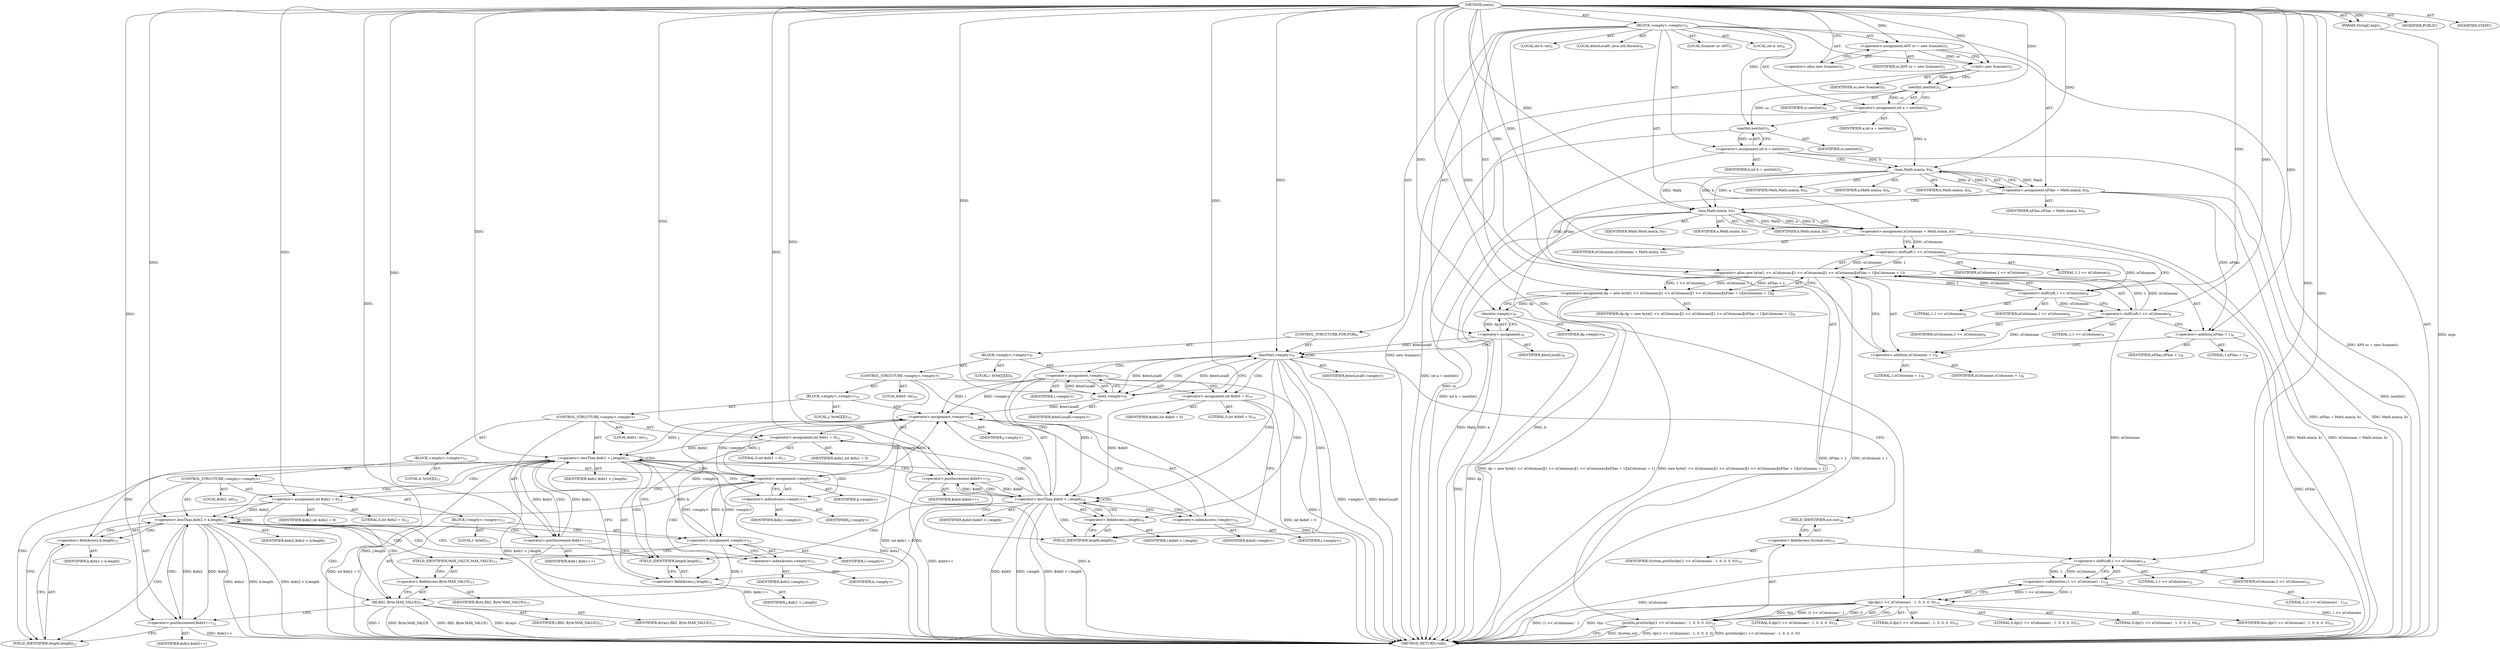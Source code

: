 digraph "main" {  
"19" [label = <(METHOD,main)<SUB>1</SUB>> ]
"20" [label = <(PARAM,String[] args)<SUB>1</SUB>> ]
"21" [label = <(BLOCK,&lt;empty&gt;,&lt;empty&gt;)<SUB>2</SUB>> ]
"4" [label = <(LOCAL,Scanner sc: ANY)<SUB>3</SUB>> ]
"22" [label = <(&lt;operator&gt;.assignment,ANY sc = new Scanner())<SUB>3</SUB>> ]
"23" [label = <(IDENTIFIER,sc,ANY sc = new Scanner())<SUB>3</SUB>> ]
"24" [label = <(&lt;operator&gt;.alloc,new Scanner())<SUB>3</SUB>> ]
"25" [label = <(&lt;init&gt;,new Scanner())<SUB>3</SUB>> ]
"3" [label = <(IDENTIFIER,sc,new Scanner())<SUB>3</SUB>> ]
"26" [label = <(LOCAL,int a: int)<SUB>4</SUB>> ]
"27" [label = <(&lt;operator&gt;.assignment,int a = nextInt())<SUB>4</SUB>> ]
"28" [label = <(IDENTIFIER,a,int a = nextInt())<SUB>4</SUB>> ]
"29" [label = <(nextInt,nextInt())<SUB>4</SUB>> ]
"30" [label = <(IDENTIFIER,sc,nextInt())<SUB>4</SUB>> ]
"31" [label = <(LOCAL,int b: int)<SUB>5</SUB>> ]
"32" [label = <(&lt;operator&gt;.assignment,int b = nextInt())<SUB>5</SUB>> ]
"33" [label = <(IDENTIFIER,b,int b = nextInt())<SUB>5</SUB>> ]
"34" [label = <(nextInt,nextInt())<SUB>5</SUB>> ]
"35" [label = <(IDENTIFIER,sc,nextInt())<SUB>5</SUB>> ]
"36" [label = <(&lt;operator&gt;.assignment,nFilas = Math.max(a, b))<SUB>6</SUB>> ]
"37" [label = <(IDENTIFIER,nFilas,nFilas = Math.max(a, b))<SUB>6</SUB>> ]
"38" [label = <(max,Math.max(a, b))<SUB>6</SUB>> ]
"39" [label = <(IDENTIFIER,Math,Math.max(a, b))<SUB>6</SUB>> ]
"40" [label = <(IDENTIFIER,a,Math.max(a, b))<SUB>6</SUB>> ]
"41" [label = <(IDENTIFIER,b,Math.max(a, b))<SUB>6</SUB>> ]
"42" [label = <(&lt;operator&gt;.assignment,nColumnas = Math.min(a, b))<SUB>7</SUB>> ]
"43" [label = <(IDENTIFIER,nColumnas,nColumnas = Math.min(a, b))<SUB>7</SUB>> ]
"44" [label = <(min,Math.min(a, b))<SUB>7</SUB>> ]
"45" [label = <(IDENTIFIER,Math,Math.min(a, b))<SUB>7</SUB>> ]
"46" [label = <(IDENTIFIER,a,Math.min(a, b))<SUB>7</SUB>> ]
"47" [label = <(IDENTIFIER,b,Math.min(a, b))<SUB>7</SUB>> ]
"48" [label = <(&lt;operator&gt;.assignment,dp = new byte[1 &lt;&lt; nColumnas][1 &lt;&lt; nColumnas][1 &lt;&lt; nColumnas][nFilas + 1][nColumnas + 1])<SUB>8</SUB>> ]
"49" [label = <(IDENTIFIER,dp,dp = new byte[1 &lt;&lt; nColumnas][1 &lt;&lt; nColumnas][1 &lt;&lt; nColumnas][nFilas + 1][nColumnas + 1])<SUB>8</SUB>> ]
"50" [label = <(&lt;operator&gt;.alloc,new byte[1 &lt;&lt; nColumnas][1 &lt;&lt; nColumnas][1 &lt;&lt; nColumnas][nFilas + 1][nColumnas + 1])> ]
"51" [label = <(&lt;operator&gt;.shiftLeft,1 &lt;&lt; nColumnas)<SUB>8</SUB>> ]
"52" [label = <(LITERAL,1,1 &lt;&lt; nColumnas)<SUB>8</SUB>> ]
"53" [label = <(IDENTIFIER,nColumnas,1 &lt;&lt; nColumnas)<SUB>8</SUB>> ]
"54" [label = <(&lt;operator&gt;.shiftLeft,1 &lt;&lt; nColumnas)<SUB>8</SUB>> ]
"55" [label = <(LITERAL,1,1 &lt;&lt; nColumnas)<SUB>8</SUB>> ]
"56" [label = <(IDENTIFIER,nColumnas,1 &lt;&lt; nColumnas)<SUB>8</SUB>> ]
"57" [label = <(&lt;operator&gt;.shiftLeft,1 &lt;&lt; nColumnas)<SUB>8</SUB>> ]
"58" [label = <(LITERAL,1,1 &lt;&lt; nColumnas)<SUB>8</SUB>> ]
"59" [label = <(IDENTIFIER,nColumnas,1 &lt;&lt; nColumnas)<SUB>8</SUB>> ]
"60" [label = <(&lt;operator&gt;.addition,nFilas + 1)<SUB>8</SUB>> ]
"61" [label = <(IDENTIFIER,nFilas,nFilas + 1)<SUB>8</SUB>> ]
"62" [label = <(LITERAL,1,nFilas + 1)<SUB>8</SUB>> ]
"63" [label = <(&lt;operator&gt;.addition,nColumnas + 1)<SUB>8</SUB>> ]
"64" [label = <(IDENTIFIER,nColumnas,nColumnas + 1)<SUB>8</SUB>> ]
"65" [label = <(LITERAL,1,nColumnas + 1)<SUB>8</SUB>> ]
"66" [label = <(LOCAL,$iterLocal0: java.util.Iterator)<SUB>9</SUB>> ]
"67" [label = <(&lt;operator&gt;.assignment,)<SUB>9</SUB>> ]
"68" [label = <(IDENTIFIER,$iterLocal0,)<SUB>9</SUB>> ]
"69" [label = <(iterator,&lt;empty&gt;)<SUB>9</SUB>> ]
"70" [label = <(IDENTIFIER,dp,&lt;empty&gt;)<SUB>9</SUB>> ]
"71" [label = <(CONTROL_STRUCTURE,FOR,FOR)<SUB>9</SUB>> ]
"72" [label = <(hasNext,&lt;empty&gt;)<SUB>9</SUB>> ]
"73" [label = <(IDENTIFIER,$iterLocal0,&lt;empty&gt;)> ]
"74" [label = <(BLOCK,&lt;empty&gt;,&lt;empty&gt;)<SUB>9</SUB>> ]
"75" [label = <(LOCAL,i: byte[][][][])<SUB>9</SUB>> ]
"76" [label = <(&lt;operator&gt;.assignment,&lt;empty&gt;)<SUB>9</SUB>> ]
"77" [label = <(IDENTIFIER,i,&lt;empty&gt;)> ]
"78" [label = <(next,&lt;empty&gt;)<SUB>9</SUB>> ]
"79" [label = <(IDENTIFIER,$iterLocal0,&lt;empty&gt;)> ]
"80" [label = <(CONTROL_STRUCTURE,&lt;empty&gt;,&lt;empty&gt;)> ]
"81" [label = <(LOCAL,$idx0: int)<SUB>10</SUB>> ]
"82" [label = <(&lt;operator&gt;.assignment,int $idx0 = 0)<SUB>10</SUB>> ]
"83" [label = <(IDENTIFIER,$idx0,int $idx0 = 0)> ]
"84" [label = <(LITERAL,0,int $idx0 = 0)<SUB>10</SUB>> ]
"85" [label = <(&lt;operator&gt;.lessThan,$idx0 &lt; i.length)<SUB>10</SUB>> ]
"86" [label = <(IDENTIFIER,$idx0,$idx0 &lt; i.length)> ]
"87" [label = <(&lt;operator&gt;.fieldAccess,i.length)<SUB>10</SUB>> ]
"88" [label = <(IDENTIFIER,i,$idx0 &lt; i.length)> ]
"89" [label = <(FIELD_IDENTIFIER,length,length)<SUB>10</SUB>> ]
"90" [label = <(&lt;operator&gt;.postIncrement,$idx0++)<SUB>10</SUB>> ]
"91" [label = <(IDENTIFIER,$idx0,$idx0++)> ]
"92" [label = <(BLOCK,&lt;empty&gt;,&lt;empty&gt;)<SUB>10</SUB>> ]
"93" [label = <(LOCAL,j: byte[][][])<SUB>10</SUB>> ]
"94" [label = <(&lt;operator&gt;.assignment,&lt;empty&gt;)<SUB>10</SUB>> ]
"95" [label = <(IDENTIFIER,j,&lt;empty&gt;)> ]
"96" [label = <(&lt;operator&gt;.indexAccess,&lt;empty&gt;)<SUB>10</SUB>> ]
"97" [label = <(IDENTIFIER,i,&lt;empty&gt;)> ]
"98" [label = <(IDENTIFIER,$idx0,&lt;empty&gt;)> ]
"99" [label = <(CONTROL_STRUCTURE,&lt;empty&gt;,&lt;empty&gt;)> ]
"100" [label = <(LOCAL,$idx1: int)<SUB>11</SUB>> ]
"101" [label = <(&lt;operator&gt;.assignment,int $idx1 = 0)<SUB>11</SUB>> ]
"102" [label = <(IDENTIFIER,$idx1,int $idx1 = 0)> ]
"103" [label = <(LITERAL,0,int $idx1 = 0)<SUB>11</SUB>> ]
"104" [label = <(&lt;operator&gt;.lessThan,$idx1 &lt; j.length)<SUB>11</SUB>> ]
"105" [label = <(IDENTIFIER,$idx1,$idx1 &lt; j.length)> ]
"106" [label = <(&lt;operator&gt;.fieldAccess,j.length)<SUB>11</SUB>> ]
"107" [label = <(IDENTIFIER,j,$idx1 &lt; j.length)> ]
"108" [label = <(FIELD_IDENTIFIER,length,length)<SUB>11</SUB>> ]
"109" [label = <(&lt;operator&gt;.postIncrement,$idx1++)<SUB>11</SUB>> ]
"110" [label = <(IDENTIFIER,$idx1,$idx1++)> ]
"111" [label = <(BLOCK,&lt;empty&gt;,&lt;empty&gt;)<SUB>11</SUB>> ]
"112" [label = <(LOCAL,k: byte[][])<SUB>11</SUB>> ]
"113" [label = <(&lt;operator&gt;.assignment,&lt;empty&gt;)<SUB>11</SUB>> ]
"114" [label = <(IDENTIFIER,k,&lt;empty&gt;)> ]
"115" [label = <(&lt;operator&gt;.indexAccess,&lt;empty&gt;)<SUB>11</SUB>> ]
"116" [label = <(IDENTIFIER,j,&lt;empty&gt;)> ]
"117" [label = <(IDENTIFIER,$idx1,&lt;empty&gt;)> ]
"118" [label = <(CONTROL_STRUCTURE,&lt;empty&gt;,&lt;empty&gt;)> ]
"119" [label = <(LOCAL,$idx2: int)<SUB>12</SUB>> ]
"120" [label = <(&lt;operator&gt;.assignment,int $idx2 = 0)<SUB>12</SUB>> ]
"121" [label = <(IDENTIFIER,$idx2,int $idx2 = 0)> ]
"122" [label = <(LITERAL,0,int $idx2 = 0)<SUB>12</SUB>> ]
"123" [label = <(&lt;operator&gt;.lessThan,$idx2 &lt; k.length)<SUB>12</SUB>> ]
"124" [label = <(IDENTIFIER,$idx2,$idx2 &lt; k.length)> ]
"125" [label = <(&lt;operator&gt;.fieldAccess,k.length)<SUB>12</SUB>> ]
"126" [label = <(IDENTIFIER,k,$idx2 &lt; k.length)> ]
"127" [label = <(FIELD_IDENTIFIER,length,length)<SUB>12</SUB>> ]
"128" [label = <(&lt;operator&gt;.postIncrement,$idx2++)<SUB>12</SUB>> ]
"129" [label = <(IDENTIFIER,$idx2,$idx2++)> ]
"130" [label = <(BLOCK,&lt;empty&gt;,&lt;empty&gt;)<SUB>12</SUB>> ]
"131" [label = <(LOCAL,l: byte[])<SUB>12</SUB>> ]
"132" [label = <(&lt;operator&gt;.assignment,&lt;empty&gt;)<SUB>12</SUB>> ]
"133" [label = <(IDENTIFIER,l,&lt;empty&gt;)> ]
"134" [label = <(&lt;operator&gt;.indexAccess,&lt;empty&gt;)<SUB>12</SUB>> ]
"135" [label = <(IDENTIFIER,k,&lt;empty&gt;)> ]
"136" [label = <(IDENTIFIER,$idx2,&lt;empty&gt;)> ]
"137" [label = <(fill,fill(l, Byte.MAX_VALUE))<SUB>13</SUB>> ]
"138" [label = <(IDENTIFIER,Arrays,fill(l, Byte.MAX_VALUE))<SUB>13</SUB>> ]
"139" [label = <(IDENTIFIER,l,fill(l, Byte.MAX_VALUE))<SUB>13</SUB>> ]
"140" [label = <(&lt;operator&gt;.fieldAccess,Byte.MAX_VALUE)<SUB>13</SUB>> ]
"141" [label = <(IDENTIFIER,Byte,fill(l, Byte.MAX_VALUE))<SUB>13</SUB>> ]
"142" [label = <(FIELD_IDENTIFIER,MAX_VALUE,MAX_VALUE)<SUB>13</SUB>> ]
"143" [label = <(println,println(dp((1 &lt;&lt; nColumnas) - 1, 0, 0, 0, 0)))<SUB>14</SUB>> ]
"144" [label = <(&lt;operator&gt;.fieldAccess,System.out)<SUB>14</SUB>> ]
"145" [label = <(IDENTIFIER,System,println(dp((1 &lt;&lt; nColumnas) - 1, 0, 0, 0, 0)))<SUB>14</SUB>> ]
"146" [label = <(FIELD_IDENTIFIER,out,out)<SUB>14</SUB>> ]
"147" [label = <(dp,dp((1 &lt;&lt; nColumnas) - 1, 0, 0, 0, 0))<SUB>14</SUB>> ]
"148" [label = <(IDENTIFIER,this,dp((1 &lt;&lt; nColumnas) - 1, 0, 0, 0, 0))<SUB>14</SUB>> ]
"149" [label = <(&lt;operator&gt;.subtraction,(1 &lt;&lt; nColumnas) - 1)<SUB>14</SUB>> ]
"150" [label = <(&lt;operator&gt;.shiftLeft,1 &lt;&lt; nColumnas)<SUB>14</SUB>> ]
"151" [label = <(LITERAL,1,1 &lt;&lt; nColumnas)<SUB>14</SUB>> ]
"152" [label = <(IDENTIFIER,nColumnas,1 &lt;&lt; nColumnas)<SUB>14</SUB>> ]
"153" [label = <(LITERAL,1,(1 &lt;&lt; nColumnas) - 1)<SUB>14</SUB>> ]
"154" [label = <(LITERAL,0,dp((1 &lt;&lt; nColumnas) - 1, 0, 0, 0, 0))<SUB>14</SUB>> ]
"155" [label = <(LITERAL,0,dp((1 &lt;&lt; nColumnas) - 1, 0, 0, 0, 0))<SUB>14</SUB>> ]
"156" [label = <(LITERAL,0,dp((1 &lt;&lt; nColumnas) - 1, 0, 0, 0, 0))<SUB>14</SUB>> ]
"157" [label = <(LITERAL,0,dp((1 &lt;&lt; nColumnas) - 1, 0, 0, 0, 0))<SUB>14</SUB>> ]
"158" [label = <(MODIFIER,PUBLIC)> ]
"159" [label = <(MODIFIER,STATIC)> ]
"160" [label = <(METHOD_RETURN,void)<SUB>1</SUB>> ]
  "19" -> "20"  [ label = "AST: "] 
  "19" -> "21"  [ label = "AST: "] 
  "19" -> "158"  [ label = "AST: "] 
  "19" -> "159"  [ label = "AST: "] 
  "19" -> "160"  [ label = "AST: "] 
  "21" -> "4"  [ label = "AST: "] 
  "21" -> "22"  [ label = "AST: "] 
  "21" -> "25"  [ label = "AST: "] 
  "21" -> "26"  [ label = "AST: "] 
  "21" -> "27"  [ label = "AST: "] 
  "21" -> "31"  [ label = "AST: "] 
  "21" -> "32"  [ label = "AST: "] 
  "21" -> "36"  [ label = "AST: "] 
  "21" -> "42"  [ label = "AST: "] 
  "21" -> "48"  [ label = "AST: "] 
  "21" -> "66"  [ label = "AST: "] 
  "21" -> "67"  [ label = "AST: "] 
  "21" -> "71"  [ label = "AST: "] 
  "21" -> "143"  [ label = "AST: "] 
  "22" -> "23"  [ label = "AST: "] 
  "22" -> "24"  [ label = "AST: "] 
  "25" -> "3"  [ label = "AST: "] 
  "27" -> "28"  [ label = "AST: "] 
  "27" -> "29"  [ label = "AST: "] 
  "29" -> "30"  [ label = "AST: "] 
  "32" -> "33"  [ label = "AST: "] 
  "32" -> "34"  [ label = "AST: "] 
  "34" -> "35"  [ label = "AST: "] 
  "36" -> "37"  [ label = "AST: "] 
  "36" -> "38"  [ label = "AST: "] 
  "38" -> "39"  [ label = "AST: "] 
  "38" -> "40"  [ label = "AST: "] 
  "38" -> "41"  [ label = "AST: "] 
  "42" -> "43"  [ label = "AST: "] 
  "42" -> "44"  [ label = "AST: "] 
  "44" -> "45"  [ label = "AST: "] 
  "44" -> "46"  [ label = "AST: "] 
  "44" -> "47"  [ label = "AST: "] 
  "48" -> "49"  [ label = "AST: "] 
  "48" -> "50"  [ label = "AST: "] 
  "50" -> "51"  [ label = "AST: "] 
  "50" -> "54"  [ label = "AST: "] 
  "50" -> "57"  [ label = "AST: "] 
  "50" -> "60"  [ label = "AST: "] 
  "50" -> "63"  [ label = "AST: "] 
  "51" -> "52"  [ label = "AST: "] 
  "51" -> "53"  [ label = "AST: "] 
  "54" -> "55"  [ label = "AST: "] 
  "54" -> "56"  [ label = "AST: "] 
  "57" -> "58"  [ label = "AST: "] 
  "57" -> "59"  [ label = "AST: "] 
  "60" -> "61"  [ label = "AST: "] 
  "60" -> "62"  [ label = "AST: "] 
  "63" -> "64"  [ label = "AST: "] 
  "63" -> "65"  [ label = "AST: "] 
  "67" -> "68"  [ label = "AST: "] 
  "67" -> "69"  [ label = "AST: "] 
  "69" -> "70"  [ label = "AST: "] 
  "71" -> "72"  [ label = "AST: "] 
  "71" -> "74"  [ label = "AST: "] 
  "72" -> "73"  [ label = "AST: "] 
  "74" -> "75"  [ label = "AST: "] 
  "74" -> "76"  [ label = "AST: "] 
  "74" -> "80"  [ label = "AST: "] 
  "76" -> "77"  [ label = "AST: "] 
  "76" -> "78"  [ label = "AST: "] 
  "78" -> "79"  [ label = "AST: "] 
  "80" -> "81"  [ label = "AST: "] 
  "80" -> "82"  [ label = "AST: "] 
  "80" -> "85"  [ label = "AST: "] 
  "80" -> "90"  [ label = "AST: "] 
  "80" -> "92"  [ label = "AST: "] 
  "82" -> "83"  [ label = "AST: "] 
  "82" -> "84"  [ label = "AST: "] 
  "85" -> "86"  [ label = "AST: "] 
  "85" -> "87"  [ label = "AST: "] 
  "87" -> "88"  [ label = "AST: "] 
  "87" -> "89"  [ label = "AST: "] 
  "90" -> "91"  [ label = "AST: "] 
  "92" -> "93"  [ label = "AST: "] 
  "92" -> "94"  [ label = "AST: "] 
  "92" -> "99"  [ label = "AST: "] 
  "94" -> "95"  [ label = "AST: "] 
  "94" -> "96"  [ label = "AST: "] 
  "96" -> "97"  [ label = "AST: "] 
  "96" -> "98"  [ label = "AST: "] 
  "99" -> "100"  [ label = "AST: "] 
  "99" -> "101"  [ label = "AST: "] 
  "99" -> "104"  [ label = "AST: "] 
  "99" -> "109"  [ label = "AST: "] 
  "99" -> "111"  [ label = "AST: "] 
  "101" -> "102"  [ label = "AST: "] 
  "101" -> "103"  [ label = "AST: "] 
  "104" -> "105"  [ label = "AST: "] 
  "104" -> "106"  [ label = "AST: "] 
  "106" -> "107"  [ label = "AST: "] 
  "106" -> "108"  [ label = "AST: "] 
  "109" -> "110"  [ label = "AST: "] 
  "111" -> "112"  [ label = "AST: "] 
  "111" -> "113"  [ label = "AST: "] 
  "111" -> "118"  [ label = "AST: "] 
  "113" -> "114"  [ label = "AST: "] 
  "113" -> "115"  [ label = "AST: "] 
  "115" -> "116"  [ label = "AST: "] 
  "115" -> "117"  [ label = "AST: "] 
  "118" -> "119"  [ label = "AST: "] 
  "118" -> "120"  [ label = "AST: "] 
  "118" -> "123"  [ label = "AST: "] 
  "118" -> "128"  [ label = "AST: "] 
  "118" -> "130"  [ label = "AST: "] 
  "120" -> "121"  [ label = "AST: "] 
  "120" -> "122"  [ label = "AST: "] 
  "123" -> "124"  [ label = "AST: "] 
  "123" -> "125"  [ label = "AST: "] 
  "125" -> "126"  [ label = "AST: "] 
  "125" -> "127"  [ label = "AST: "] 
  "128" -> "129"  [ label = "AST: "] 
  "130" -> "131"  [ label = "AST: "] 
  "130" -> "132"  [ label = "AST: "] 
  "130" -> "137"  [ label = "AST: "] 
  "132" -> "133"  [ label = "AST: "] 
  "132" -> "134"  [ label = "AST: "] 
  "134" -> "135"  [ label = "AST: "] 
  "134" -> "136"  [ label = "AST: "] 
  "137" -> "138"  [ label = "AST: "] 
  "137" -> "139"  [ label = "AST: "] 
  "137" -> "140"  [ label = "AST: "] 
  "140" -> "141"  [ label = "AST: "] 
  "140" -> "142"  [ label = "AST: "] 
  "143" -> "144"  [ label = "AST: "] 
  "143" -> "147"  [ label = "AST: "] 
  "144" -> "145"  [ label = "AST: "] 
  "144" -> "146"  [ label = "AST: "] 
  "147" -> "148"  [ label = "AST: "] 
  "147" -> "149"  [ label = "AST: "] 
  "147" -> "154"  [ label = "AST: "] 
  "147" -> "155"  [ label = "AST: "] 
  "147" -> "156"  [ label = "AST: "] 
  "147" -> "157"  [ label = "AST: "] 
  "149" -> "150"  [ label = "AST: "] 
  "149" -> "153"  [ label = "AST: "] 
  "150" -> "151"  [ label = "AST: "] 
  "150" -> "152"  [ label = "AST: "] 
  "22" -> "25"  [ label = "CFG: "] 
  "25" -> "29"  [ label = "CFG: "] 
  "27" -> "34"  [ label = "CFG: "] 
  "32" -> "38"  [ label = "CFG: "] 
  "36" -> "44"  [ label = "CFG: "] 
  "42" -> "51"  [ label = "CFG: "] 
  "48" -> "69"  [ label = "CFG: "] 
  "67" -> "72"  [ label = "CFG: "] 
  "143" -> "160"  [ label = "CFG: "] 
  "24" -> "22"  [ label = "CFG: "] 
  "29" -> "27"  [ label = "CFG: "] 
  "34" -> "32"  [ label = "CFG: "] 
  "38" -> "36"  [ label = "CFG: "] 
  "44" -> "42"  [ label = "CFG: "] 
  "50" -> "48"  [ label = "CFG: "] 
  "69" -> "67"  [ label = "CFG: "] 
  "72" -> "78"  [ label = "CFG: "] 
  "72" -> "146"  [ label = "CFG: "] 
  "144" -> "150"  [ label = "CFG: "] 
  "147" -> "143"  [ label = "CFG: "] 
  "51" -> "54"  [ label = "CFG: "] 
  "54" -> "57"  [ label = "CFG: "] 
  "57" -> "60"  [ label = "CFG: "] 
  "60" -> "63"  [ label = "CFG: "] 
  "63" -> "50"  [ label = "CFG: "] 
  "76" -> "82"  [ label = "CFG: "] 
  "146" -> "144"  [ label = "CFG: "] 
  "149" -> "147"  [ label = "CFG: "] 
  "78" -> "76"  [ label = "CFG: "] 
  "82" -> "89"  [ label = "CFG: "] 
  "85" -> "72"  [ label = "CFG: "] 
  "85" -> "96"  [ label = "CFG: "] 
  "90" -> "89"  [ label = "CFG: "] 
  "150" -> "149"  [ label = "CFG: "] 
  "87" -> "85"  [ label = "CFG: "] 
  "94" -> "101"  [ label = "CFG: "] 
  "89" -> "87"  [ label = "CFG: "] 
  "96" -> "94"  [ label = "CFG: "] 
  "101" -> "108"  [ label = "CFG: "] 
  "104" -> "115"  [ label = "CFG: "] 
  "104" -> "90"  [ label = "CFG: "] 
  "109" -> "108"  [ label = "CFG: "] 
  "106" -> "104"  [ label = "CFG: "] 
  "113" -> "120"  [ label = "CFG: "] 
  "108" -> "106"  [ label = "CFG: "] 
  "115" -> "113"  [ label = "CFG: "] 
  "120" -> "127"  [ label = "CFG: "] 
  "123" -> "134"  [ label = "CFG: "] 
  "123" -> "109"  [ label = "CFG: "] 
  "128" -> "127"  [ label = "CFG: "] 
  "125" -> "123"  [ label = "CFG: "] 
  "132" -> "142"  [ label = "CFG: "] 
  "137" -> "128"  [ label = "CFG: "] 
  "127" -> "125"  [ label = "CFG: "] 
  "134" -> "132"  [ label = "CFG: "] 
  "140" -> "137"  [ label = "CFG: "] 
  "142" -> "140"  [ label = "CFG: "] 
  "19" -> "24"  [ label = "CFG: "] 
  "20" -> "160"  [ label = "DDG: args"] 
  "22" -> "160"  [ label = "DDG: ANY sc = new Scanner()"] 
  "25" -> "160"  [ label = "DDG: new Scanner()"] 
  "27" -> "160"  [ label = "DDG: int a = nextInt()"] 
  "34" -> "160"  [ label = "DDG: sc"] 
  "32" -> "160"  [ label = "DDG: nextInt()"] 
  "32" -> "160"  [ label = "DDG: int b = nextInt()"] 
  "36" -> "160"  [ label = "DDG: Math.max(a, b)"] 
  "36" -> "160"  [ label = "DDG: nFilas = Math.max(a, b)"] 
  "44" -> "160"  [ label = "DDG: Math"] 
  "44" -> "160"  [ label = "DDG: a"] 
  "44" -> "160"  [ label = "DDG: b"] 
  "42" -> "160"  [ label = "DDG: Math.min(a, b)"] 
  "42" -> "160"  [ label = "DDG: nColumnas = Math.min(a, b)"] 
  "60" -> "160"  [ label = "DDG: nFilas"] 
  "50" -> "160"  [ label = "DDG: nFilas + 1"] 
  "50" -> "160"  [ label = "DDG: nColumnas + 1"] 
  "48" -> "160"  [ label = "DDG: new byte[1 &lt;&lt; nColumnas][1 &lt;&lt; nColumnas][1 &lt;&lt; nColumnas][nFilas + 1][nColumnas + 1]"] 
  "48" -> "160"  [ label = "DDG: dp = new byte[1 &lt;&lt; nColumnas][1 &lt;&lt; nColumnas][1 &lt;&lt; nColumnas][nFilas + 1][nColumnas + 1]"] 
  "69" -> "160"  [ label = "DDG: dp"] 
  "67" -> "160"  [ label = "DDG: "] 
  "72" -> "160"  [ label = "DDG: $iterLocal0"] 
  "72" -> "160"  [ label = "DDG: &lt;empty&gt;"] 
  "143" -> "160"  [ label = "DDG: System.out"] 
  "150" -> "160"  [ label = "DDG: nColumnas"] 
  "149" -> "160"  [ label = "DDG: 1 &lt;&lt; nColumnas"] 
  "147" -> "160"  [ label = "DDG: (1 &lt;&lt; nColumnas) - 1"] 
  "143" -> "160"  [ label = "DDG: dp((1 &lt;&lt; nColumnas) - 1, 0, 0, 0, 0)"] 
  "143" -> "160"  [ label = "DDG: println(dp((1 &lt;&lt; nColumnas) - 1, 0, 0, 0, 0))"] 
  "76" -> "160"  [ label = "DDG: i"] 
  "82" -> "160"  [ label = "DDG: int $idx0 = 0"] 
  "85" -> "160"  [ label = "DDG: $idx0"] 
  "85" -> "160"  [ label = "DDG: i.length"] 
  "85" -> "160"  [ label = "DDG: $idx0 &lt; i.length"] 
  "94" -> "160"  [ label = "DDG: j"] 
  "101" -> "160"  [ label = "DDG: int $idx1 = 0"] 
  "104" -> "160"  [ label = "DDG: $idx1"] 
  "104" -> "160"  [ label = "DDG: j.length"] 
  "104" -> "160"  [ label = "DDG: $idx1 &lt; j.length"] 
  "90" -> "160"  [ label = "DDG: $idx0++"] 
  "113" -> "160"  [ label = "DDG: k"] 
  "120" -> "160"  [ label = "DDG: int $idx2 = 0"] 
  "123" -> "160"  [ label = "DDG: $idx2"] 
  "123" -> "160"  [ label = "DDG: k.length"] 
  "123" -> "160"  [ label = "DDG: $idx2 &lt; k.length"] 
  "109" -> "160"  [ label = "DDG: $idx1++"] 
  "137" -> "160"  [ label = "DDG: l"] 
  "137" -> "160"  [ label = "DDG: Byte.MAX_VALUE"] 
  "137" -> "160"  [ label = "DDG: fill(l, Byte.MAX_VALUE)"] 
  "128" -> "160"  [ label = "DDG: $idx2++"] 
  "137" -> "160"  [ label = "DDG: Arrays"] 
  "147" -> "160"  [ label = "DDG: this"] 
  "19" -> "20"  [ label = "DDG: "] 
  "19" -> "22"  [ label = "DDG: "] 
  "29" -> "27"  [ label = "DDG: sc"] 
  "34" -> "32"  [ label = "DDG: sc"] 
  "38" -> "36"  [ label = "DDG: Math"] 
  "38" -> "36"  [ label = "DDG: a"] 
  "38" -> "36"  [ label = "DDG: b"] 
  "44" -> "42"  [ label = "DDG: Math"] 
  "44" -> "42"  [ label = "DDG: a"] 
  "44" -> "42"  [ label = "DDG: b"] 
  "50" -> "48"  [ label = "DDG: 1 &lt;&lt; nColumnas"] 
  "50" -> "48"  [ label = "DDG: nColumnas + 1"] 
  "50" -> "48"  [ label = "DDG: nFilas + 1"] 
  "69" -> "67"  [ label = "DDG: dp"] 
  "22" -> "25"  [ label = "DDG: sc"] 
  "19" -> "25"  [ label = "DDG: "] 
  "147" -> "143"  [ label = "DDG: this"] 
  "147" -> "143"  [ label = "DDG: 0"] 
  "147" -> "143"  [ label = "DDG: (1 &lt;&lt; nColumnas) - 1"] 
  "25" -> "29"  [ label = "DDG: sc"] 
  "19" -> "29"  [ label = "DDG: "] 
  "29" -> "34"  [ label = "DDG: sc"] 
  "19" -> "34"  [ label = "DDG: "] 
  "19" -> "38"  [ label = "DDG: "] 
  "27" -> "38"  [ label = "DDG: a"] 
  "32" -> "38"  [ label = "DDG: b"] 
  "38" -> "44"  [ label = "DDG: Math"] 
  "19" -> "44"  [ label = "DDG: "] 
  "38" -> "44"  [ label = "DDG: a"] 
  "38" -> "44"  [ label = "DDG: b"] 
  "51" -> "50"  [ label = "DDG: 1"] 
  "51" -> "50"  [ label = "DDG: nColumnas"] 
  "54" -> "50"  [ label = "DDG: 1"] 
  "54" -> "50"  [ label = "DDG: nColumnas"] 
  "57" -> "50"  [ label = "DDG: 1"] 
  "57" -> "50"  [ label = "DDG: nColumnas"] 
  "36" -> "50"  [ label = "DDG: nFilas"] 
  "19" -> "50"  [ label = "DDG: "] 
  "48" -> "69"  [ label = "DDG: dp"] 
  "19" -> "69"  [ label = "DDG: "] 
  "67" -> "72"  [ label = "DDG: $iterLocal0"] 
  "78" -> "72"  [ label = "DDG: $iterLocal0"] 
  "19" -> "72"  [ label = "DDG: "] 
  "78" -> "76"  [ label = "DDG: $iterLocal0"] 
  "19" -> "147"  [ label = "DDG: "] 
  "149" -> "147"  [ label = "DDG: 1 &lt;&lt; nColumnas"] 
  "149" -> "147"  [ label = "DDG: 1"] 
  "19" -> "51"  [ label = "DDG: "] 
  "42" -> "51"  [ label = "DDG: nColumnas"] 
  "19" -> "54"  [ label = "DDG: "] 
  "51" -> "54"  [ label = "DDG: nColumnas"] 
  "19" -> "57"  [ label = "DDG: "] 
  "54" -> "57"  [ label = "DDG: nColumnas"] 
  "36" -> "60"  [ label = "DDG: nFilas"] 
  "19" -> "60"  [ label = "DDG: "] 
  "57" -> "63"  [ label = "DDG: nColumnas"] 
  "19" -> "63"  [ label = "DDG: "] 
  "19" -> "82"  [ label = "DDG: "] 
  "150" -> "149"  [ label = "DDG: 1"] 
  "150" -> "149"  [ label = "DDG: nColumnas"] 
  "19" -> "149"  [ label = "DDG: "] 
  "72" -> "78"  [ label = "DDG: $iterLocal0"] 
  "19" -> "78"  [ label = "DDG: "] 
  "82" -> "85"  [ label = "DDG: $idx0"] 
  "90" -> "85"  [ label = "DDG: $idx0"] 
  "19" -> "85"  [ label = "DDG: "] 
  "76" -> "85"  [ label = "DDG: i"] 
  "85" -> "90"  [ label = "DDG: $idx0"] 
  "19" -> "90"  [ label = "DDG: "] 
  "76" -> "94"  [ label = "DDG: i"] 
  "76" -> "94"  [ label = "DDG: &lt;empty&gt;"] 
  "113" -> "94"  [ label = "DDG: &lt;empty&gt;"] 
  "132" -> "94"  [ label = "DDG: &lt;empty&gt;"] 
  "78" -> "94"  [ label = "DDG: $iterLocal0"] 
  "113" -> "94"  [ label = "DDG: k"] 
  "19" -> "150"  [ label = "DDG: "] 
  "57" -> "150"  [ label = "DDG: nColumnas"] 
  "19" -> "101"  [ label = "DDG: "] 
  "101" -> "104"  [ label = "DDG: $idx1"] 
  "109" -> "104"  [ label = "DDG: $idx1"] 
  "19" -> "104"  [ label = "DDG: "] 
  "94" -> "104"  [ label = "DDG: j"] 
  "104" -> "109"  [ label = "DDG: $idx1"] 
  "19" -> "109"  [ label = "DDG: "] 
  "94" -> "113"  [ label = "DDG: j"] 
  "94" -> "113"  [ label = "DDG: &lt;empty&gt;"] 
  "132" -> "113"  [ label = "DDG: &lt;empty&gt;"] 
  "19" -> "120"  [ label = "DDG: "] 
  "120" -> "123"  [ label = "DDG: $idx2"] 
  "128" -> "123"  [ label = "DDG: $idx2"] 
  "19" -> "123"  [ label = "DDG: "] 
  "113" -> "123"  [ label = "DDG: k"] 
  "123" -> "128"  [ label = "DDG: $idx2"] 
  "19" -> "128"  [ label = "DDG: "] 
  "113" -> "132"  [ label = "DDG: k"] 
  "113" -> "132"  [ label = "DDG: &lt;empty&gt;"] 
  "19" -> "137"  [ label = "DDG: "] 
  "132" -> "137"  [ label = "DDG: l"] 
  "72" -> "89"  [ label = "CDG: "] 
  "72" -> "85"  [ label = "CDG: "] 
  "72" -> "72"  [ label = "CDG: "] 
  "72" -> "76"  [ label = "CDG: "] 
  "72" -> "87"  [ label = "CDG: "] 
  "72" -> "82"  [ label = "CDG: "] 
  "72" -> "78"  [ label = "CDG: "] 
  "85" -> "94"  [ label = "CDG: "] 
  "85" -> "96"  [ label = "CDG: "] 
  "85" -> "89"  [ label = "CDG: "] 
  "85" -> "85"  [ label = "CDG: "] 
  "85" -> "104"  [ label = "CDG: "] 
  "85" -> "106"  [ label = "CDG: "] 
  "85" -> "87"  [ label = "CDG: "] 
  "85" -> "101"  [ label = "CDG: "] 
  "85" -> "90"  [ label = "CDG: "] 
  "85" -> "108"  [ label = "CDG: "] 
  "104" -> "115"  [ label = "CDG: "] 
  "104" -> "120"  [ label = "CDG: "] 
  "104" -> "113"  [ label = "CDG: "] 
  "104" -> "104"  [ label = "CDG: "] 
  "104" -> "123"  [ label = "CDG: "] 
  "104" -> "106"  [ label = "CDG: "] 
  "104" -> "127"  [ label = "CDG: "] 
  "104" -> "108"  [ label = "CDG: "] 
  "104" -> "125"  [ label = "CDG: "] 
  "104" -> "109"  [ label = "CDG: "] 
  "123" -> "128"  [ label = "CDG: "] 
  "123" -> "132"  [ label = "CDG: "] 
  "123" -> "142"  [ label = "CDG: "] 
  "123" -> "123"  [ label = "CDG: "] 
  "123" -> "134"  [ label = "CDG: "] 
  "123" -> "140"  [ label = "CDG: "] 
  "123" -> "137"  [ label = "CDG: "] 
  "123" -> "127"  [ label = "CDG: "] 
  "123" -> "125"  [ label = "CDG: "] 
}
